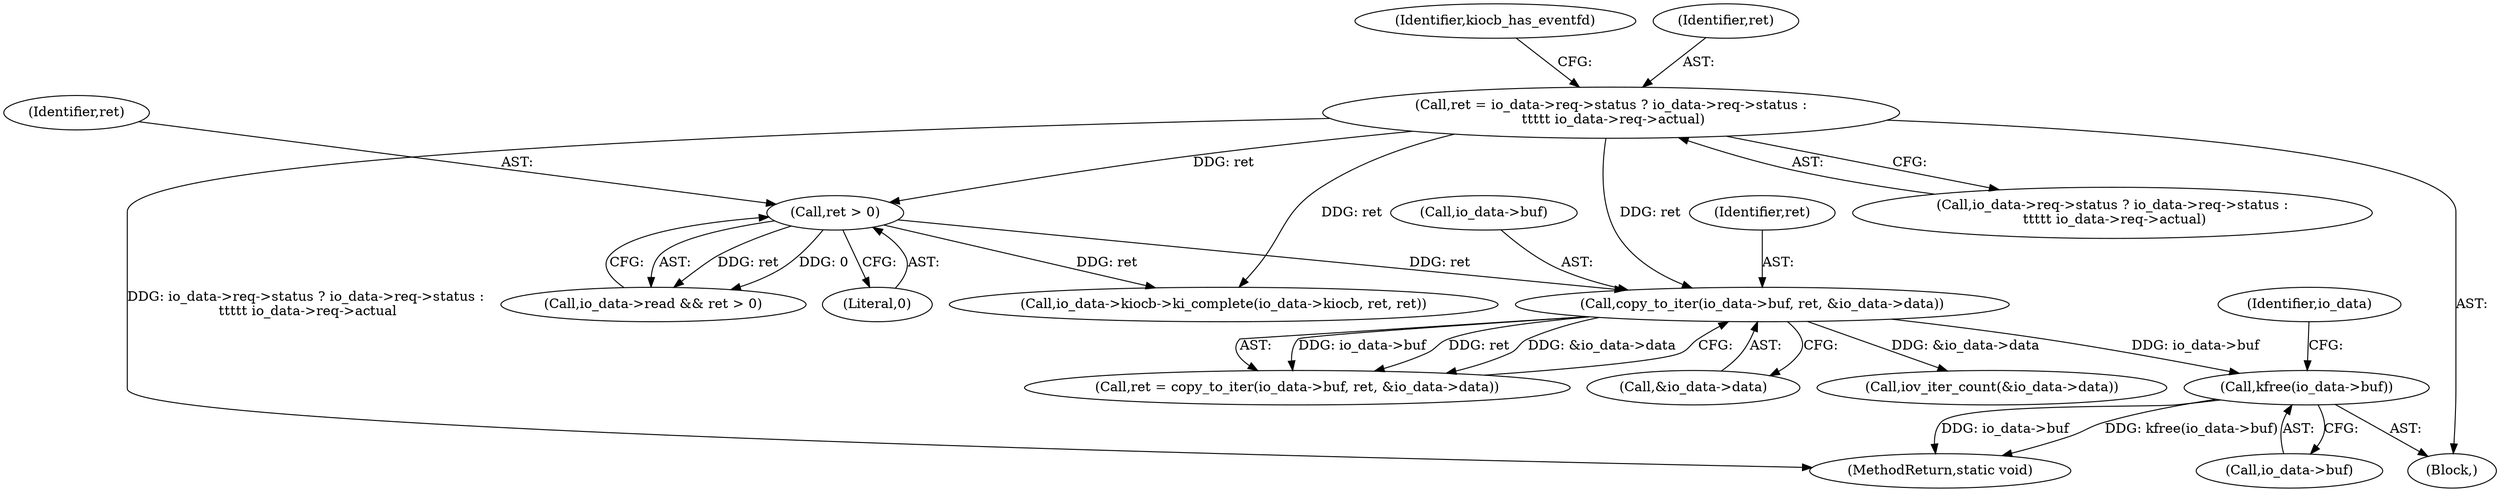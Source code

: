 digraph "0_linux_38740a5b87d53ceb89eb2c970150f6e94e00373a@API" {
"1000207" [label="(Call,kfree(io_data->buf))"];
"1000147" [label="(Call,copy_to_iter(io_data->buf, ret, &io_data->data))"];
"1000104" [label="(Call,ret = io_data->req->status ? io_data->req->status :\n \t\t\t\t\t io_data->req->actual)"];
"1000137" [label="(Call,ret > 0)"];
"1000102" [label="(Block,)"];
"1000133" [label="(Call,io_data->read && ret > 0)"];
"1000152" [label="(Call,&io_data->data)"];
"1000124" [label="(Identifier,kiocb_has_eventfd)"];
"1000213" [label="(MethodReturn,static void)"];
"1000212" [label="(Identifier,io_data)"];
"1000138" [label="(Identifier,ret)"];
"1000208" [label="(Call,io_data->buf)"];
"1000170" [label="(Call,io_data->kiocb->ki_complete(io_data->kiocb, ret, ret))"];
"1000137" [label="(Call,ret > 0)"];
"1000147" [label="(Call,copy_to_iter(io_data->buf, ret, &io_data->data))"];
"1000106" [label="(Call,io_data->req->status ? io_data->req->status :\n \t\t\t\t\t io_data->req->actual)"];
"1000105" [label="(Identifier,ret)"];
"1000139" [label="(Literal,0)"];
"1000104" [label="(Call,ret = io_data->req->status ? io_data->req->status :\n \t\t\t\t\t io_data->req->actual)"];
"1000145" [label="(Call,ret = copy_to_iter(io_data->buf, ret, &io_data->data))"];
"1000151" [label="(Identifier,ret)"];
"1000207" [label="(Call,kfree(io_data->buf))"];
"1000157" [label="(Call,iov_iter_count(&io_data->data))"];
"1000148" [label="(Call,io_data->buf)"];
"1000207" -> "1000102"  [label="AST: "];
"1000207" -> "1000208"  [label="CFG: "];
"1000208" -> "1000207"  [label="AST: "];
"1000212" -> "1000207"  [label="CFG: "];
"1000207" -> "1000213"  [label="DDG: io_data->buf"];
"1000207" -> "1000213"  [label="DDG: kfree(io_data->buf)"];
"1000147" -> "1000207"  [label="DDG: io_data->buf"];
"1000147" -> "1000145"  [label="AST: "];
"1000147" -> "1000152"  [label="CFG: "];
"1000148" -> "1000147"  [label="AST: "];
"1000151" -> "1000147"  [label="AST: "];
"1000152" -> "1000147"  [label="AST: "];
"1000145" -> "1000147"  [label="CFG: "];
"1000147" -> "1000145"  [label="DDG: io_data->buf"];
"1000147" -> "1000145"  [label="DDG: ret"];
"1000147" -> "1000145"  [label="DDG: &io_data->data"];
"1000104" -> "1000147"  [label="DDG: ret"];
"1000137" -> "1000147"  [label="DDG: ret"];
"1000147" -> "1000157"  [label="DDG: &io_data->data"];
"1000104" -> "1000102"  [label="AST: "];
"1000104" -> "1000106"  [label="CFG: "];
"1000105" -> "1000104"  [label="AST: "];
"1000106" -> "1000104"  [label="AST: "];
"1000124" -> "1000104"  [label="CFG: "];
"1000104" -> "1000213"  [label="DDG: io_data->req->status ? io_data->req->status :\n \t\t\t\t\t io_data->req->actual"];
"1000104" -> "1000137"  [label="DDG: ret"];
"1000104" -> "1000170"  [label="DDG: ret"];
"1000137" -> "1000133"  [label="AST: "];
"1000137" -> "1000139"  [label="CFG: "];
"1000138" -> "1000137"  [label="AST: "];
"1000139" -> "1000137"  [label="AST: "];
"1000133" -> "1000137"  [label="CFG: "];
"1000137" -> "1000133"  [label="DDG: ret"];
"1000137" -> "1000133"  [label="DDG: 0"];
"1000137" -> "1000170"  [label="DDG: ret"];
}
